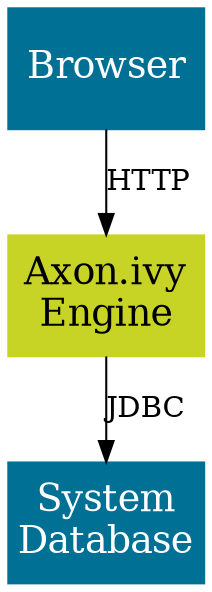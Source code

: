 
digraph overview {
  node [
    shape=box, 
    style=filled,
    margin=0 width=2 height=0.8
    fontcolor="white",    
    color="#007095",
    fixedsize=true,
    fontsize=18
  ];

  browser [ label="Browser", pos = "0,2.5!", width="1.3" height="0.8"];
  engine [label="Axon.ivy\nEngine", pos="3,2.5!", height="0.8", width="1.3", color="#C7D426", fontcolor="black"];
  systemdb [ label="System\nDatabase", pos="6,2.5!" width="1.3" height="0.8"]
  
  browser -> engine [ label="HTTP"];
  engine -> systemdb [ label="JDBC" ];
}

